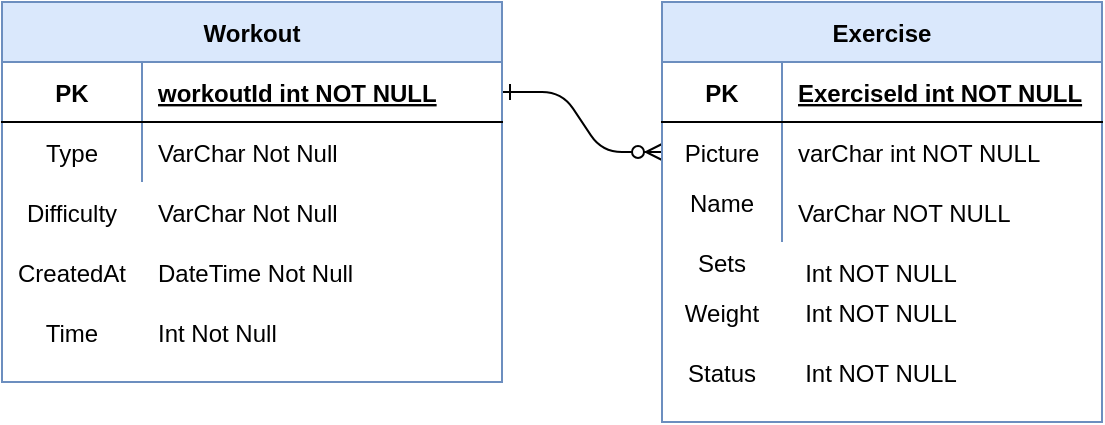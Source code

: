 <mxfile version="14.6.11" type="github">
  <diagram id="R2lEEEUBdFMjLlhIrx00" name="Page-1">
    <mxGraphModel dx="1022" dy="469" grid="1" gridSize="10" guides="1" tooltips="1" connect="1" arrows="1" fold="1" page="1" pageScale="1" pageWidth="850" pageHeight="1100" math="0" shadow="0" extFonts="Permanent Marker^https://fonts.googleapis.com/css?family=Permanent+Marker">
      <root>
        <mxCell id="0" />
        <mxCell id="1" parent="0" />
        <mxCell id="C-vyLk0tnHw3VtMMgP7b-1" value="" style="edgeStyle=entityRelationEdgeStyle;endArrow=ERzeroToMany;startArrow=ERone;endFill=1;startFill=0;" parent="1" source="C-vyLk0tnHw3VtMMgP7b-24" target="C-vyLk0tnHw3VtMMgP7b-6" edge="1">
          <mxGeometry width="100" height="100" relative="1" as="geometry">
            <mxPoint x="340" y="720" as="sourcePoint" />
            <mxPoint x="440" y="620" as="targetPoint" />
          </mxGeometry>
        </mxCell>
        <mxCell id="C-vyLk0tnHw3VtMMgP7b-2" value="Exercise" style="shape=table;startSize=30;container=1;collapsible=1;childLayout=tableLayout;fixedRows=1;rowLines=0;fontStyle=1;align=center;resizeLast=1;fillColor=#dae8fc;strokeColor=#6c8ebf;" parent="1" vertex="1">
          <mxGeometry x="450" y="120" width="220" height="210" as="geometry" />
        </mxCell>
        <mxCell id="C-vyLk0tnHw3VtMMgP7b-3" value="" style="shape=partialRectangle;collapsible=0;dropTarget=0;pointerEvents=0;fillColor=none;points=[[0,0.5],[1,0.5]];portConstraint=eastwest;top=0;left=0;right=0;bottom=1;" parent="C-vyLk0tnHw3VtMMgP7b-2" vertex="1">
          <mxGeometry y="30" width="220" height="30" as="geometry" />
        </mxCell>
        <mxCell id="C-vyLk0tnHw3VtMMgP7b-4" value="PK" style="shape=partialRectangle;overflow=hidden;connectable=0;fillColor=none;top=0;left=0;bottom=0;right=0;fontStyle=1;" parent="C-vyLk0tnHw3VtMMgP7b-3" vertex="1">
          <mxGeometry width="60" height="30" as="geometry" />
        </mxCell>
        <mxCell id="C-vyLk0tnHw3VtMMgP7b-5" value="ExerciseId int NOT NULL " style="shape=partialRectangle;overflow=hidden;connectable=0;fillColor=none;top=0;left=0;bottom=0;right=0;align=left;spacingLeft=6;fontStyle=5;" parent="C-vyLk0tnHw3VtMMgP7b-3" vertex="1">
          <mxGeometry x="60" width="160" height="30" as="geometry" />
        </mxCell>
        <mxCell id="C-vyLk0tnHw3VtMMgP7b-6" value="" style="shape=partialRectangle;collapsible=0;dropTarget=0;pointerEvents=0;fillColor=none;points=[[0,0.5],[1,0.5]];portConstraint=eastwest;top=0;left=0;right=0;bottom=0;" parent="C-vyLk0tnHw3VtMMgP7b-2" vertex="1">
          <mxGeometry y="60" width="220" height="30" as="geometry" />
        </mxCell>
        <mxCell id="C-vyLk0tnHw3VtMMgP7b-7" value="Picture" style="shape=partialRectangle;overflow=hidden;connectable=0;fillColor=none;top=0;left=0;bottom=0;right=0;" parent="C-vyLk0tnHw3VtMMgP7b-6" vertex="1">
          <mxGeometry width="60" height="30" as="geometry" />
        </mxCell>
        <mxCell id="C-vyLk0tnHw3VtMMgP7b-8" value="varChar int NOT NULL" style="shape=partialRectangle;overflow=hidden;connectable=0;fillColor=none;top=0;left=0;bottom=0;right=0;align=left;spacingLeft=6;" parent="C-vyLk0tnHw3VtMMgP7b-6" vertex="1">
          <mxGeometry x="60" width="160" height="30" as="geometry" />
        </mxCell>
        <mxCell id="C-vyLk0tnHw3VtMMgP7b-9" value="" style="shape=partialRectangle;collapsible=0;dropTarget=0;pointerEvents=0;fillColor=none;points=[[0,0.5],[1,0.5]];portConstraint=eastwest;top=0;left=0;right=0;bottom=0;" parent="C-vyLk0tnHw3VtMMgP7b-2" vertex="1">
          <mxGeometry y="90" width="220" height="30" as="geometry" />
        </mxCell>
        <mxCell id="C-vyLk0tnHw3VtMMgP7b-10" value="" style="shape=partialRectangle;overflow=hidden;connectable=0;fillColor=none;top=0;left=0;bottom=0;right=0;" parent="C-vyLk0tnHw3VtMMgP7b-9" vertex="1">
          <mxGeometry width="60" height="30" as="geometry" />
        </mxCell>
        <mxCell id="C-vyLk0tnHw3VtMMgP7b-11" value="VarChar NOT NULL" style="shape=partialRectangle;overflow=hidden;connectable=0;fillColor=none;top=0;left=0;bottom=0;right=0;align=left;spacingLeft=6;" parent="C-vyLk0tnHw3VtMMgP7b-9" vertex="1">
          <mxGeometry x="60" width="160" height="30" as="geometry" />
        </mxCell>
        <mxCell id="C-vyLk0tnHw3VtMMgP7b-23" value="Workout" style="shape=table;startSize=30;container=1;collapsible=1;childLayout=tableLayout;fixedRows=1;rowLines=0;fontStyle=1;align=center;resizeLast=1;fillColor=#dae8fc;strokeColor=#6c8ebf;" parent="1" vertex="1">
          <mxGeometry x="120" y="120" width="250" height="190" as="geometry" />
        </mxCell>
        <mxCell id="C-vyLk0tnHw3VtMMgP7b-24" value="" style="shape=partialRectangle;collapsible=0;dropTarget=0;pointerEvents=0;fillColor=none;points=[[0,0.5],[1,0.5]];portConstraint=eastwest;top=0;left=0;right=0;bottom=1;" parent="C-vyLk0tnHw3VtMMgP7b-23" vertex="1">
          <mxGeometry y="30" width="250" height="30" as="geometry" />
        </mxCell>
        <mxCell id="C-vyLk0tnHw3VtMMgP7b-25" value="PK" style="shape=partialRectangle;overflow=hidden;connectable=0;fillColor=none;top=0;left=0;bottom=0;right=0;fontStyle=1;" parent="C-vyLk0tnHw3VtMMgP7b-24" vertex="1">
          <mxGeometry width="70" height="30" as="geometry" />
        </mxCell>
        <mxCell id="C-vyLk0tnHw3VtMMgP7b-26" value="workoutId int NOT NULL " style="shape=partialRectangle;overflow=hidden;connectable=0;fillColor=none;top=0;left=0;bottom=0;right=0;align=left;spacingLeft=6;fontStyle=5;" parent="C-vyLk0tnHw3VtMMgP7b-24" vertex="1">
          <mxGeometry x="70" width="180" height="30" as="geometry" />
        </mxCell>
        <mxCell id="C-vyLk0tnHw3VtMMgP7b-27" value="" style="shape=partialRectangle;collapsible=0;dropTarget=0;pointerEvents=0;fillColor=none;points=[[0,0.5],[1,0.5]];portConstraint=eastwest;top=0;left=0;right=0;bottom=0;" parent="C-vyLk0tnHw3VtMMgP7b-23" vertex="1">
          <mxGeometry y="60" width="250" height="30" as="geometry" />
        </mxCell>
        <mxCell id="C-vyLk0tnHw3VtMMgP7b-28" value="Type" style="shape=partialRectangle;overflow=hidden;connectable=0;fillColor=none;top=0;left=0;bottom=0;right=0;" parent="C-vyLk0tnHw3VtMMgP7b-27" vertex="1">
          <mxGeometry width="70" height="30" as="geometry" />
        </mxCell>
        <mxCell id="C-vyLk0tnHw3VtMMgP7b-29" value="VarChar Not Null" style="shape=partialRectangle;overflow=hidden;connectable=0;fillColor=none;top=0;left=0;bottom=0;right=0;align=left;spacingLeft=6;" parent="C-vyLk0tnHw3VtMMgP7b-27" vertex="1">
          <mxGeometry x="70" width="180" height="30" as="geometry" />
        </mxCell>
        <mxCell id="sf0aP7vP8rLswX5z0EkR-9" value="VarChar Not Null" style="shape=partialRectangle;overflow=hidden;connectable=0;fillColor=none;top=0;left=0;bottom=0;right=0;align=left;spacingLeft=6;" vertex="1" parent="1">
          <mxGeometry x="190" y="210" width="170" height="30" as="geometry" />
        </mxCell>
        <mxCell id="sf0aP7vP8rLswX5z0EkR-10" value="Difficulty" style="shape=partialRectangle;overflow=hidden;connectable=0;fillColor=none;top=0;left=0;bottom=0;right=0;" vertex="1" parent="1">
          <mxGeometry x="120" y="210" width="70" height="30" as="geometry" />
        </mxCell>
        <mxCell id="sf0aP7vP8rLswX5z0EkR-11" value="CreatedAt" style="shape=partialRectangle;overflow=hidden;connectable=0;fillColor=none;top=0;left=0;bottom=0;right=0;" vertex="1" parent="1">
          <mxGeometry x="120" y="240" width="70" height="30" as="geometry" />
        </mxCell>
        <mxCell id="sf0aP7vP8rLswX5z0EkR-12" value="DateTime Not Null" style="shape=partialRectangle;overflow=hidden;connectable=0;fillColor=none;top=0;left=0;bottom=0;right=0;align=left;spacingLeft=6;" vertex="1" parent="1">
          <mxGeometry x="190" y="240" width="170" height="30" as="geometry" />
        </mxCell>
        <mxCell id="sf0aP7vP8rLswX5z0EkR-13" value="Time" style="shape=partialRectangle;overflow=hidden;connectable=0;fillColor=none;top=0;left=0;bottom=0;right=0;" vertex="1" parent="1">
          <mxGeometry x="120" y="270" width="70" height="30" as="geometry" />
        </mxCell>
        <mxCell id="sf0aP7vP8rLswX5z0EkR-14" value="Int Not Null" style="shape=partialRectangle;overflow=hidden;connectable=0;fillColor=none;top=0;left=0;bottom=0;right=0;align=left;spacingLeft=6;" vertex="1" parent="1">
          <mxGeometry x="190" y="270" width="170" height="30" as="geometry" />
        </mxCell>
        <mxCell id="sf0aP7vP8rLswX5z0EkR-15" value="Name" style="shape=partialRectangle;overflow=hidden;connectable=0;fillColor=none;top=0;left=0;bottom=0;right=0;" vertex="1" parent="1">
          <mxGeometry x="450" y="205" width="60" height="30" as="geometry" />
        </mxCell>
        <mxCell id="sf0aP7vP8rLswX5z0EkR-16" value="Sets" style="shape=partialRectangle;overflow=hidden;connectable=0;fillColor=none;top=0;left=0;bottom=0;right=0;" vertex="1" parent="1">
          <mxGeometry x="450" y="235" width="60" height="30" as="geometry" />
        </mxCell>
        <mxCell id="sf0aP7vP8rLswX5z0EkR-17" value="Status" style="shape=partialRectangle;overflow=hidden;connectable=0;fillColor=none;top=0;left=0;bottom=0;right=0;" vertex="1" parent="1">
          <mxGeometry x="450" y="290" width="60" height="30" as="geometry" />
        </mxCell>
        <mxCell id="sf0aP7vP8rLswX5z0EkR-18" value="Weight" style="shape=partialRectangle;overflow=hidden;connectable=0;fillColor=none;top=0;left=0;bottom=0;right=0;" vertex="1" parent="1">
          <mxGeometry x="450" y="260" width="60" height="30" as="geometry" />
        </mxCell>
        <mxCell id="sf0aP7vP8rLswX5z0EkR-19" value="" style="shape=partialRectangle;collapsible=0;dropTarget=0;pointerEvents=0;fillColor=none;points=[[0,0.5],[1,0.5]];portConstraint=eastwest;top=0;left=0;right=0;bottom=0;" vertex="1" parent="1">
          <mxGeometry x="480" y="240" width="140" height="30" as="geometry" />
        </mxCell>
        <mxCell id="sf0aP7vP8rLswX5z0EkR-20" value="" style="shape=partialRectangle;overflow=hidden;connectable=0;fillColor=none;top=0;left=0;bottom=0;right=0;" vertex="1" parent="sf0aP7vP8rLswX5z0EkR-19">
          <mxGeometry width="33.6" height="30" as="geometry" />
        </mxCell>
        <mxCell id="sf0aP7vP8rLswX5z0EkR-21" value="Int NOT NULL" style="shape=partialRectangle;overflow=hidden;connectable=0;fillColor=none;top=0;left=0;bottom=0;right=0;align=left;spacingLeft=6;" vertex="1" parent="sf0aP7vP8rLswX5z0EkR-19">
          <mxGeometry x="33.6" width="106.4" height="30" as="geometry" />
        </mxCell>
        <mxCell id="sf0aP7vP8rLswX5z0EkR-22" value="" style="shape=partialRectangle;collapsible=0;dropTarget=0;pointerEvents=0;fillColor=none;points=[[0,0.5],[1,0.5]];portConstraint=eastwest;top=0;left=0;right=0;bottom=0;" vertex="1" parent="1">
          <mxGeometry x="480" y="260" width="140" height="30" as="geometry" />
        </mxCell>
        <mxCell id="sf0aP7vP8rLswX5z0EkR-23" value="" style="shape=partialRectangle;overflow=hidden;connectable=0;fillColor=none;top=0;left=0;bottom=0;right=0;" vertex="1" parent="sf0aP7vP8rLswX5z0EkR-22">
          <mxGeometry width="33.6" height="30" as="geometry" />
        </mxCell>
        <mxCell id="sf0aP7vP8rLswX5z0EkR-24" value="Int NOT NULL" style="shape=partialRectangle;overflow=hidden;connectable=0;fillColor=none;top=0;left=0;bottom=0;right=0;align=left;spacingLeft=6;" vertex="1" parent="sf0aP7vP8rLswX5z0EkR-22">
          <mxGeometry x="33.6" width="106.4" height="30" as="geometry" />
        </mxCell>
        <mxCell id="sf0aP7vP8rLswX5z0EkR-25" value="" style="shape=partialRectangle;collapsible=0;dropTarget=0;pointerEvents=0;fillColor=none;points=[[0,0.5],[1,0.5]];portConstraint=eastwest;top=0;left=0;right=0;bottom=0;" vertex="1" parent="1">
          <mxGeometry x="480" y="290" width="140" height="30" as="geometry" />
        </mxCell>
        <mxCell id="sf0aP7vP8rLswX5z0EkR-26" value="" style="shape=partialRectangle;overflow=hidden;connectable=0;fillColor=none;top=0;left=0;bottom=0;right=0;" vertex="1" parent="sf0aP7vP8rLswX5z0EkR-25">
          <mxGeometry width="33.6" height="30" as="geometry" />
        </mxCell>
        <mxCell id="sf0aP7vP8rLswX5z0EkR-27" value="Int NOT NULL" style="shape=partialRectangle;overflow=hidden;connectable=0;fillColor=none;top=0;left=0;bottom=0;right=0;align=left;spacingLeft=6;" vertex="1" parent="sf0aP7vP8rLswX5z0EkR-25">
          <mxGeometry x="33.6" width="106.4" height="30" as="geometry" />
        </mxCell>
      </root>
    </mxGraphModel>
  </diagram>
</mxfile>
